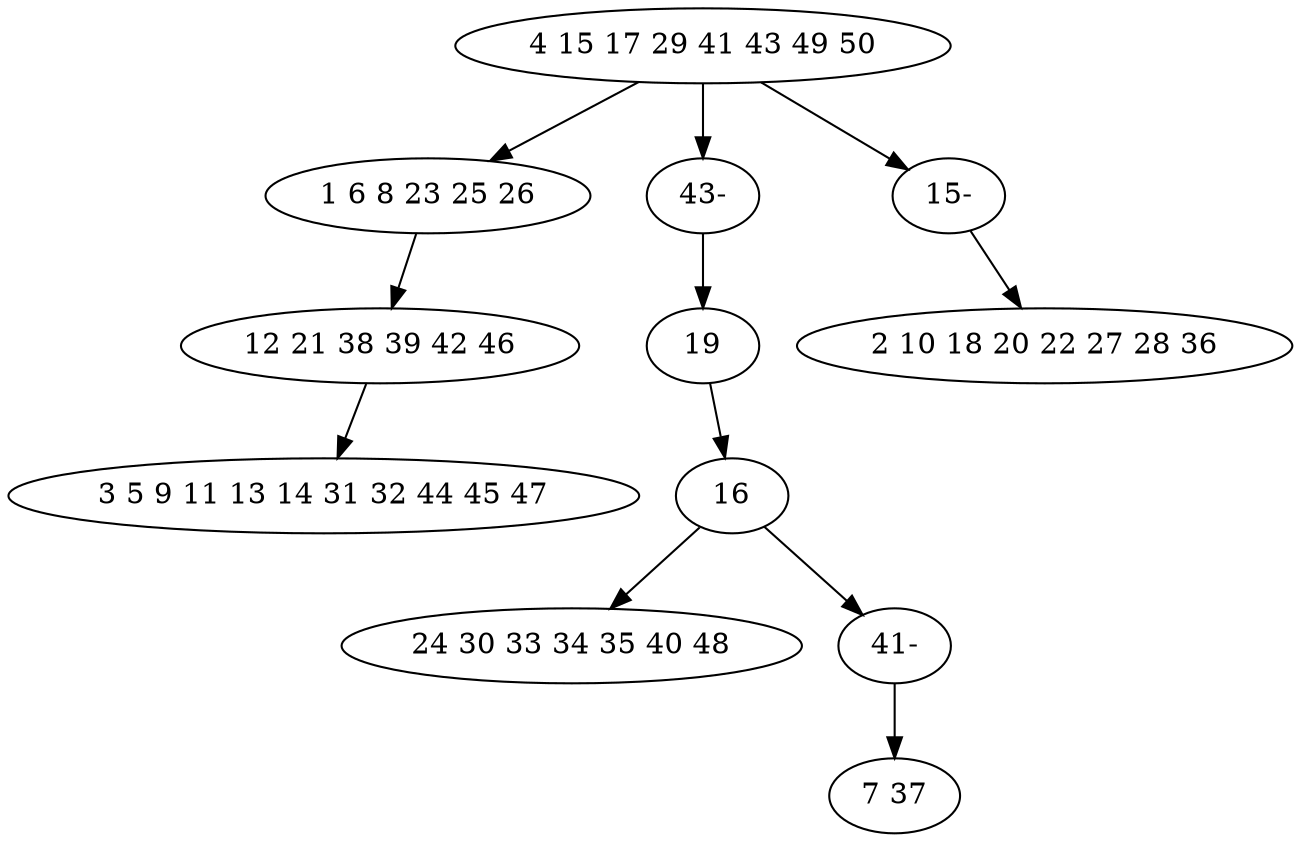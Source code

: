 digraph true_tree {
	"0" -> "1"
	"0" -> "9"
	"0" -> "10"
	"2" -> "4"
	"4" -> "5"
	"4" -> "11"
	"1" -> "7"
	"7" -> "8"
	"9" -> "2"
	"10" -> "3"
	"11" -> "6"
	"0" [label="4 15 17 29 41 43 49 50"];
	"1" [label="1 6 8 23 25 26"];
	"2" [label="19"];
	"3" [label="2 10 18 20 22 27 28 36"];
	"4" [label="16"];
	"5" [label="24 30 33 34 35 40 48"];
	"6" [label="7 37"];
	"7" [label="12 21 38 39 42 46"];
	"8" [label="3 5 9 11 13 14 31 32 44 45 47"];
	"9" [label="43-"];
	"10" [label="15-"];
	"11" [label="41-"];
}
